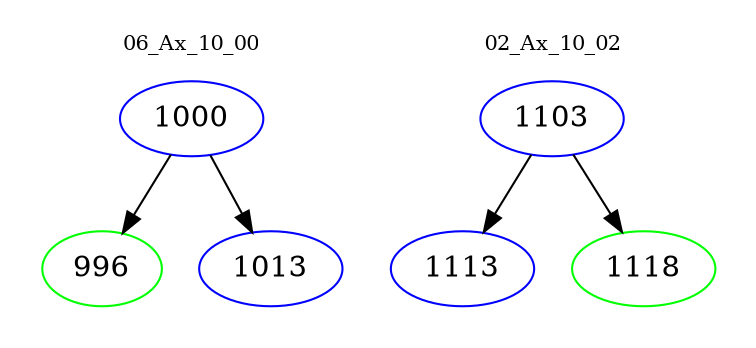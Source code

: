 digraph{
subgraph cluster_0 {
color = white
label = "06_Ax_10_00";
fontsize=10;
T0_1000 [label="1000", color="blue"]
T0_1000 -> T0_996 [color="black"]
T0_996 [label="996", color="green"]
T0_1000 -> T0_1013 [color="black"]
T0_1013 [label="1013", color="blue"]
}
subgraph cluster_1 {
color = white
label = "02_Ax_10_02";
fontsize=10;
T1_1103 [label="1103", color="blue"]
T1_1103 -> T1_1113 [color="black"]
T1_1113 [label="1113", color="blue"]
T1_1103 -> T1_1118 [color="black"]
T1_1118 [label="1118", color="green"]
}
}
